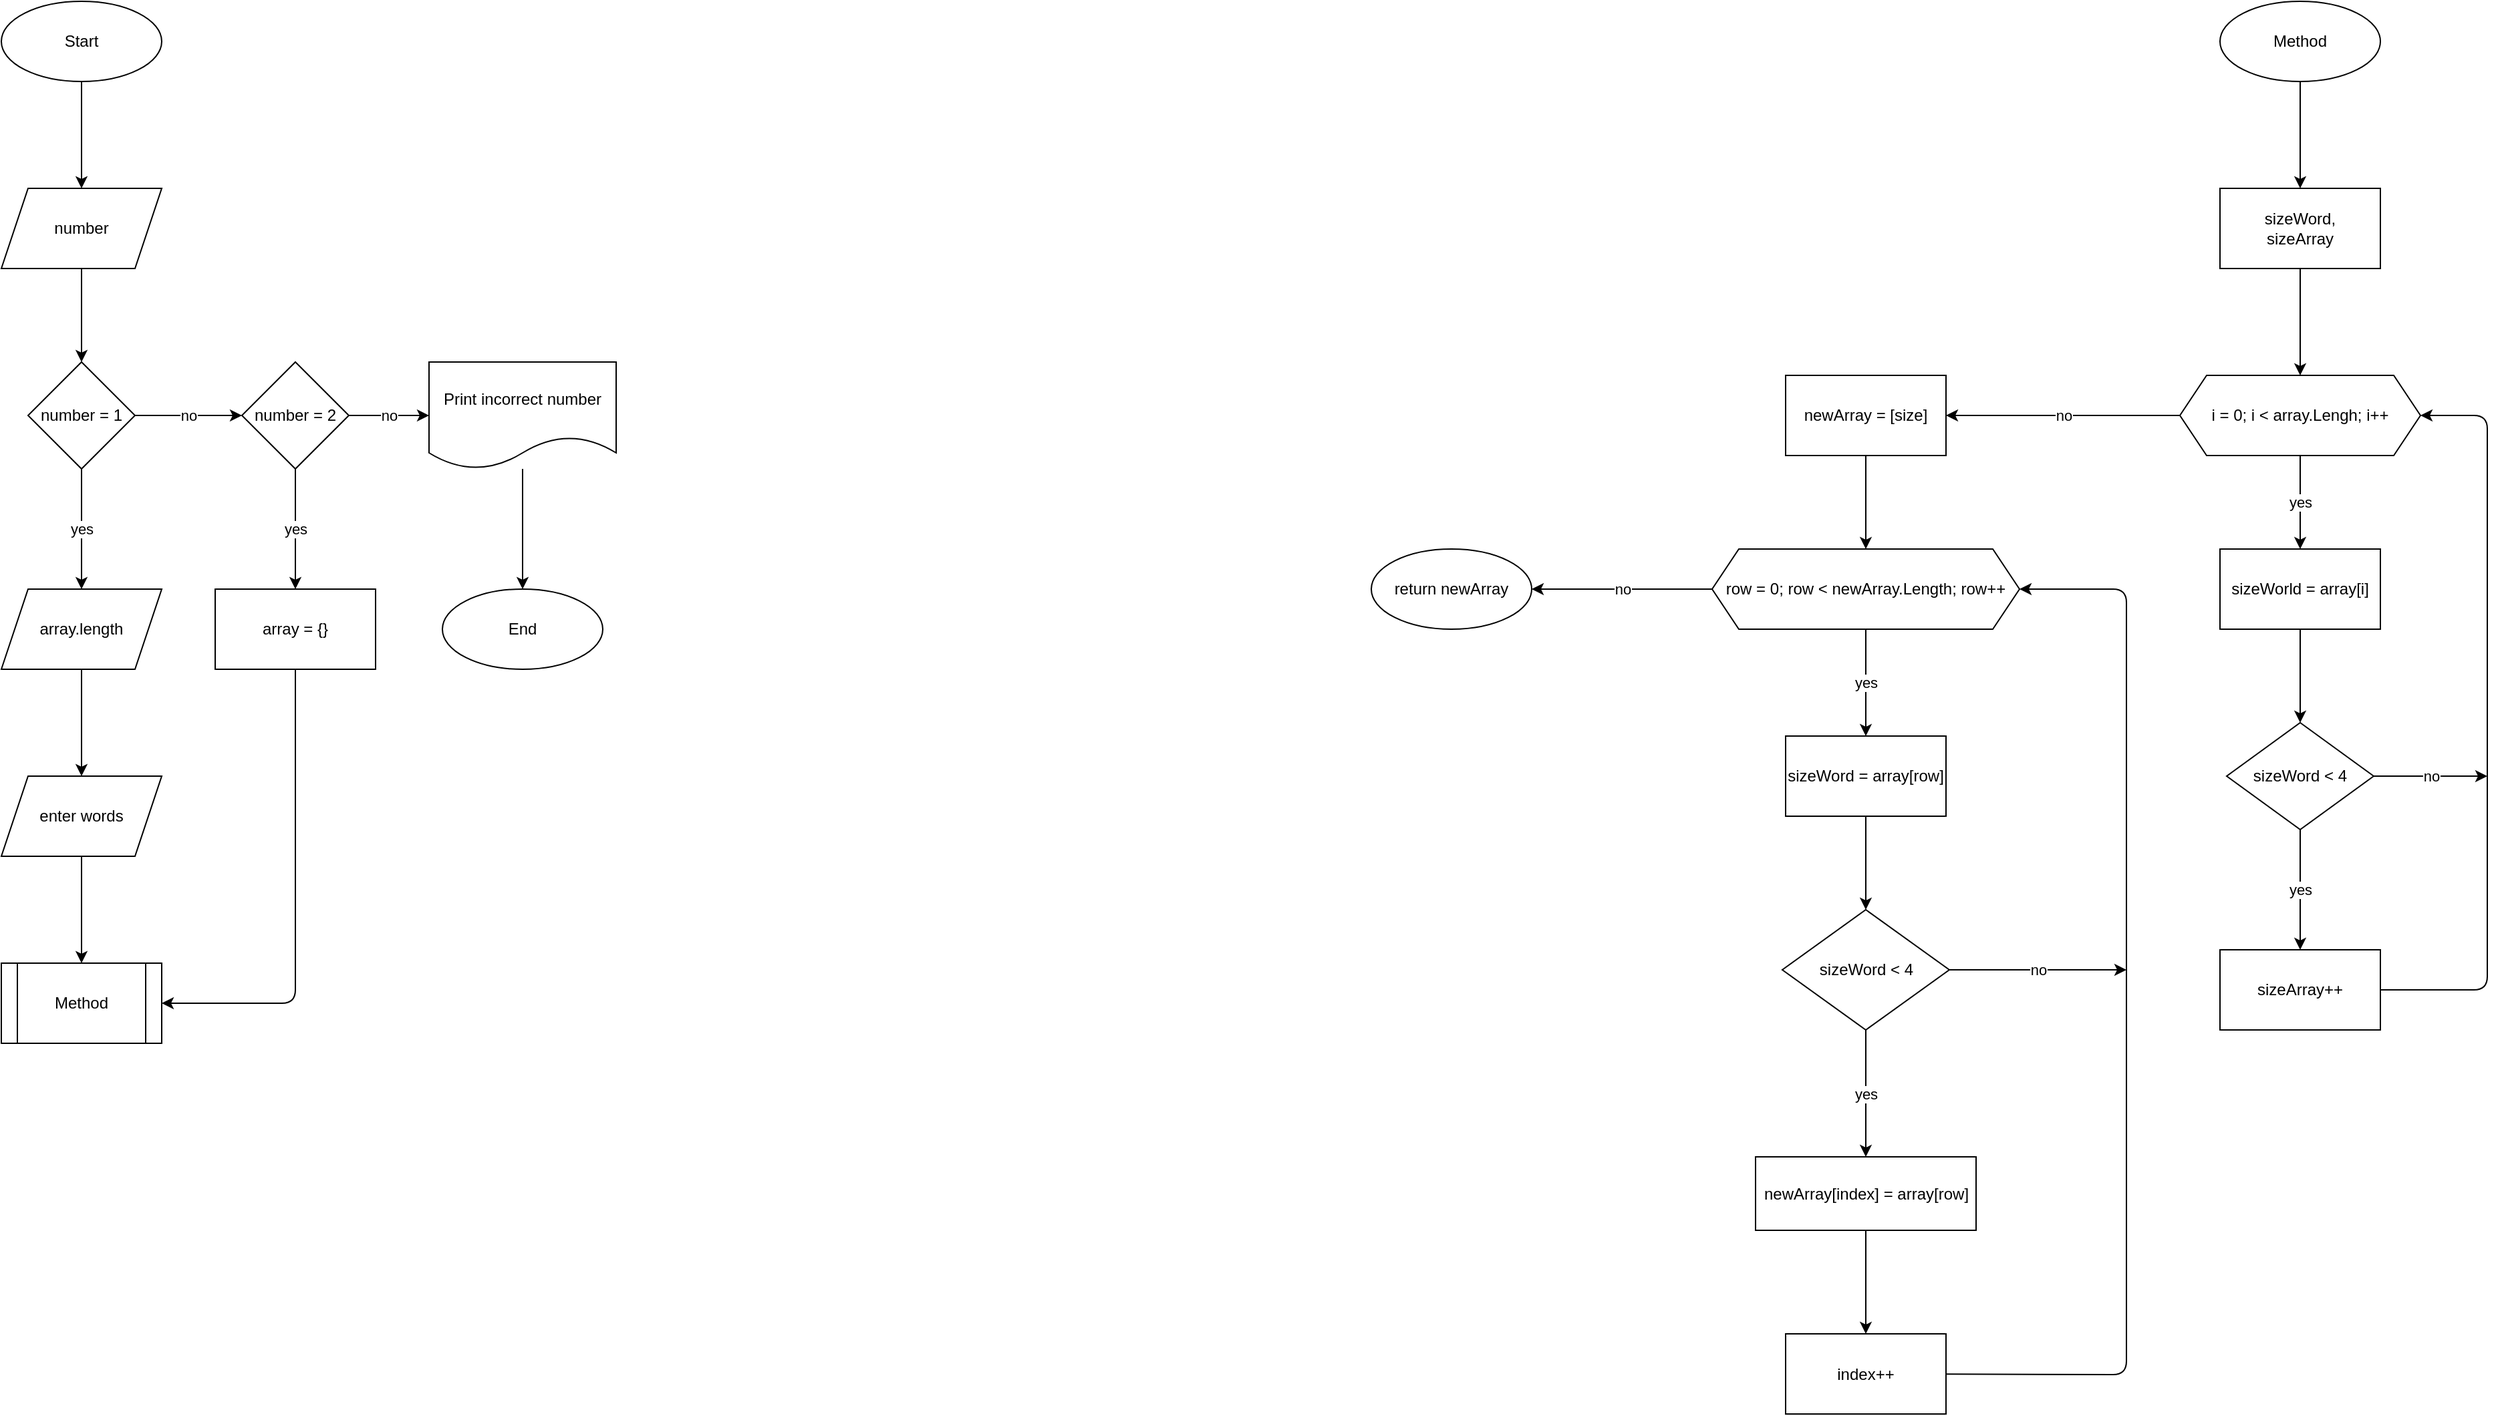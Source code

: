 <mxfile>
    <diagram id="Eii8nnGH6GLkC-q3jCfu" name="Page-1">
        <mxGraphModel dx="770" dy="632" grid="1" gridSize="10" guides="1" tooltips="1" connect="1" arrows="1" fold="1" page="1" pageScale="1" pageWidth="1100" pageHeight="850" math="0" shadow="0">
            <root>
                <mxCell id="0"/>
                <mxCell id="1" parent="0"/>
                <mxCell id="4" value="" style="edgeStyle=none;html=1;" parent="1" source="2" target="3" edge="1">
                    <mxGeometry relative="1" as="geometry"/>
                </mxCell>
                <mxCell id="2" value="Start" style="ellipse;whiteSpace=wrap;html=1;" parent="1" vertex="1">
                    <mxGeometry x="370" y="20" width="120" height="60" as="geometry"/>
                </mxCell>
                <mxCell id="6" value="" style="edgeStyle=none;html=1;" parent="1" source="3" target="5" edge="1">
                    <mxGeometry relative="1" as="geometry"/>
                </mxCell>
                <mxCell id="3" value="number" style="shape=parallelogram;perimeter=parallelogramPerimeter;whiteSpace=wrap;html=1;fixedSize=1;" parent="1" vertex="1">
                    <mxGeometry x="370" y="160" width="120" height="60" as="geometry"/>
                </mxCell>
                <mxCell id="8" value="no" style="edgeStyle=none;html=1;" parent="1" source="5" target="7" edge="1">
                    <mxGeometry relative="1" as="geometry"/>
                </mxCell>
                <mxCell id="10" value="yes" style="edgeStyle=none;html=1;" parent="1" source="5" target="9" edge="1">
                    <mxGeometry relative="1" as="geometry"/>
                </mxCell>
                <mxCell id="5" value="number = 1" style="rhombus;whiteSpace=wrap;html=1;" parent="1" vertex="1">
                    <mxGeometry x="390" y="290" width="80" height="80" as="geometry"/>
                </mxCell>
                <mxCell id="16" value="yes" style="edgeStyle=none;html=1;" parent="1" source="7" target="15" edge="1">
                    <mxGeometry relative="1" as="geometry"/>
                </mxCell>
                <mxCell id="25" value="no" style="edgeStyle=none;html=1;" parent="1" source="7" target="24" edge="1">
                    <mxGeometry relative="1" as="geometry"/>
                </mxCell>
                <mxCell id="7" value="number = 2" style="rhombus;whiteSpace=wrap;html=1;" parent="1" vertex="1">
                    <mxGeometry x="550" y="290" width="80" height="80" as="geometry"/>
                </mxCell>
                <mxCell id="12" value="" style="edgeStyle=none;html=1;" parent="1" source="9" target="11" edge="1">
                    <mxGeometry relative="1" as="geometry"/>
                </mxCell>
                <mxCell id="9" value="array.length" style="shape=parallelogram;perimeter=parallelogramPerimeter;whiteSpace=wrap;html=1;fixedSize=1;" parent="1" vertex="1">
                    <mxGeometry x="370" y="460" width="120" height="60" as="geometry"/>
                </mxCell>
                <mxCell id="20" value="" style="edgeStyle=none;html=1;" parent="1" source="11" target="19" edge="1">
                    <mxGeometry relative="1" as="geometry"/>
                </mxCell>
                <mxCell id="11" value="enter words" style="shape=parallelogram;perimeter=parallelogramPerimeter;whiteSpace=wrap;html=1;fixedSize=1;" parent="1" vertex="1">
                    <mxGeometry x="370" y="600" width="120" height="60" as="geometry"/>
                </mxCell>
                <mxCell id="21" style="edgeStyle=none;html=1;entryX=1;entryY=0.5;entryDx=0;entryDy=0;" parent="1" source="15" target="19" edge="1">
                    <mxGeometry relative="1" as="geometry">
                        <Array as="points">
                            <mxPoint x="590" y="770"/>
                        </Array>
                    </mxGeometry>
                </mxCell>
                <mxCell id="15" value="array = {}" style="whiteSpace=wrap;html=1;" parent="1" vertex="1">
                    <mxGeometry x="530" y="460" width="120" height="60" as="geometry"/>
                </mxCell>
                <mxCell id="19" value="Method" style="shape=process;whiteSpace=wrap;html=1;backgroundOutline=1;" parent="1" vertex="1">
                    <mxGeometry x="370" y="740" width="120" height="60" as="geometry"/>
                </mxCell>
                <mxCell id="27" value="" style="edgeStyle=none;html=1;" parent="1" source="24" target="26" edge="1">
                    <mxGeometry relative="1" as="geometry"/>
                </mxCell>
                <mxCell id="24" value="Print incorrect number" style="shape=document;whiteSpace=wrap;html=1;boundedLbl=1;" parent="1" vertex="1">
                    <mxGeometry x="690" y="290" width="140" height="80" as="geometry"/>
                </mxCell>
                <mxCell id="26" value="End" style="ellipse;whiteSpace=wrap;html=1;" parent="1" vertex="1">
                    <mxGeometry x="700" y="460" width="120" height="60" as="geometry"/>
                </mxCell>
                <mxCell id="35" value="" style="edgeStyle=none;html=1;" edge="1" parent="1" source="28" target="34">
                    <mxGeometry relative="1" as="geometry"/>
                </mxCell>
                <mxCell id="28" value="Method" style="ellipse;whiteSpace=wrap;html=1;" parent="1" vertex="1">
                    <mxGeometry x="2030" y="20" width="120" height="60" as="geometry"/>
                </mxCell>
                <mxCell id="32" value="yes" style="edgeStyle=none;html=1;" edge="1" parent="1" source="29" target="31">
                    <mxGeometry relative="1" as="geometry"/>
                </mxCell>
                <mxCell id="45" value="no" style="edgeStyle=none;html=1;" edge="1" parent="1" source="29" target="44">
                    <mxGeometry relative="1" as="geometry"/>
                </mxCell>
                <mxCell id="29" value="i = 0; i &amp;lt; array.Lengh; i++" style="shape=hexagon;perimeter=hexagonPerimeter2;whiteSpace=wrap;html=1;fixedSize=1;" vertex="1" parent="1">
                    <mxGeometry x="2000" y="300" width="180" height="60" as="geometry"/>
                </mxCell>
                <mxCell id="38" value="" style="edgeStyle=none;html=1;" edge="1" parent="1" source="31" target="37">
                    <mxGeometry relative="1" as="geometry"/>
                </mxCell>
                <mxCell id="31" value="sizeWorld = array[i]" style="whiteSpace=wrap;html=1;" vertex="1" parent="1">
                    <mxGeometry x="2030" y="430" width="120" height="60" as="geometry"/>
                </mxCell>
                <mxCell id="36" value="" style="edgeStyle=none;html=1;" edge="1" parent="1" source="34" target="29">
                    <mxGeometry relative="1" as="geometry"/>
                </mxCell>
                <mxCell id="34" value="sizeWord,&lt;br&gt;sizeArray" style="whiteSpace=wrap;html=1;" vertex="1" parent="1">
                    <mxGeometry x="2030" y="160" width="120" height="60" as="geometry"/>
                </mxCell>
                <mxCell id="40" value="yes" style="edgeStyle=none;html=1;" edge="1" parent="1" source="37" target="39">
                    <mxGeometry relative="1" as="geometry"/>
                </mxCell>
                <mxCell id="43" value="no" style="edgeStyle=none;html=1;" edge="1" parent="1" source="37">
                    <mxGeometry relative="1" as="geometry">
                        <mxPoint x="2230" y="600" as="targetPoint"/>
                    </mxGeometry>
                </mxCell>
                <mxCell id="37" value="sizeWord &amp;lt; 4" style="rhombus;whiteSpace=wrap;html=1;" vertex="1" parent="1">
                    <mxGeometry x="2035" y="560" width="110" height="80" as="geometry"/>
                </mxCell>
                <mxCell id="42" style="edgeStyle=none;html=1;entryX=1;entryY=0.5;entryDx=0;entryDy=0;" edge="1" parent="1" source="39" target="29">
                    <mxGeometry relative="1" as="geometry">
                        <Array as="points">
                            <mxPoint x="2230" y="760"/>
                            <mxPoint x="2230" y="330"/>
                        </Array>
                    </mxGeometry>
                </mxCell>
                <mxCell id="39" value="sizeArray++" style="whiteSpace=wrap;html=1;" vertex="1" parent="1">
                    <mxGeometry x="2030" y="730" width="120" height="60" as="geometry"/>
                </mxCell>
                <mxCell id="47" value="" style="edgeStyle=none;html=1;" edge="1" parent="1" source="44" target="46">
                    <mxGeometry relative="1" as="geometry"/>
                </mxCell>
                <mxCell id="44" value="newArray = [size]" style="whiteSpace=wrap;html=1;" vertex="1" parent="1">
                    <mxGeometry x="1705" y="300" width="120" height="60" as="geometry"/>
                </mxCell>
                <mxCell id="57" value="yes" style="edgeStyle=none;html=1;" edge="1" parent="1" source="46" target="56">
                    <mxGeometry relative="1" as="geometry"/>
                </mxCell>
                <mxCell id="67" value="no" style="edgeStyle=none;html=1;" edge="1" parent="1" source="46" target="66">
                    <mxGeometry relative="1" as="geometry"/>
                </mxCell>
                <mxCell id="46" value="row = 0; row &amp;lt; newArray.Length; row++" style="shape=hexagon;perimeter=hexagonPerimeter2;whiteSpace=wrap;html=1;fixedSize=1;" vertex="1" parent="1">
                    <mxGeometry x="1650" y="430" width="230" height="60" as="geometry"/>
                </mxCell>
                <mxCell id="59" value="" style="edgeStyle=none;html=1;" edge="1" parent="1" source="56" target="58">
                    <mxGeometry relative="1" as="geometry"/>
                </mxCell>
                <mxCell id="56" value="sizeWord = array[row]" style="whiteSpace=wrap;html=1;" vertex="1" parent="1">
                    <mxGeometry x="1705" y="570" width="120" height="60" as="geometry"/>
                </mxCell>
                <mxCell id="61" value="yes" style="edgeStyle=none;html=1;" edge="1" parent="1" source="58" target="60">
                    <mxGeometry relative="1" as="geometry"/>
                </mxCell>
                <mxCell id="65" value="no" style="edgeStyle=none;html=1;" edge="1" parent="1" source="58">
                    <mxGeometry relative="1" as="geometry">
                        <mxPoint x="1960" y="745" as="targetPoint"/>
                    </mxGeometry>
                </mxCell>
                <mxCell id="58" value="sizeWord &amp;lt; 4" style="rhombus;whiteSpace=wrap;html=1;" vertex="1" parent="1">
                    <mxGeometry x="1702.5" y="700" width="125" height="90" as="geometry"/>
                </mxCell>
                <mxCell id="63" value="" style="edgeStyle=none;html=1;" edge="1" parent="1" source="60" target="62">
                    <mxGeometry relative="1" as="geometry"/>
                </mxCell>
                <mxCell id="60" value="newArray[index] = array[row]" style="whiteSpace=wrap;html=1;" vertex="1" parent="1">
                    <mxGeometry x="1682.5" y="885" width="165" height="55" as="geometry"/>
                </mxCell>
                <mxCell id="64" style="edgeStyle=none;html=1;entryX=1;entryY=0.5;entryDx=0;entryDy=0;" edge="1" parent="1" source="62" target="46">
                    <mxGeometry relative="1" as="geometry">
                        <Array as="points">
                            <mxPoint x="1960" y="1048"/>
                            <mxPoint x="1960" y="460"/>
                        </Array>
                    </mxGeometry>
                </mxCell>
                <mxCell id="62" value="index++" style="whiteSpace=wrap;html=1;" vertex="1" parent="1">
                    <mxGeometry x="1705" y="1017.5" width="120" height="60" as="geometry"/>
                </mxCell>
                <mxCell id="66" value="return newArray" style="ellipse;whiteSpace=wrap;html=1;" vertex="1" parent="1">
                    <mxGeometry x="1395" y="430" width="120" height="60" as="geometry"/>
                </mxCell>
            </root>
        </mxGraphModel>
    </diagram>
</mxfile>